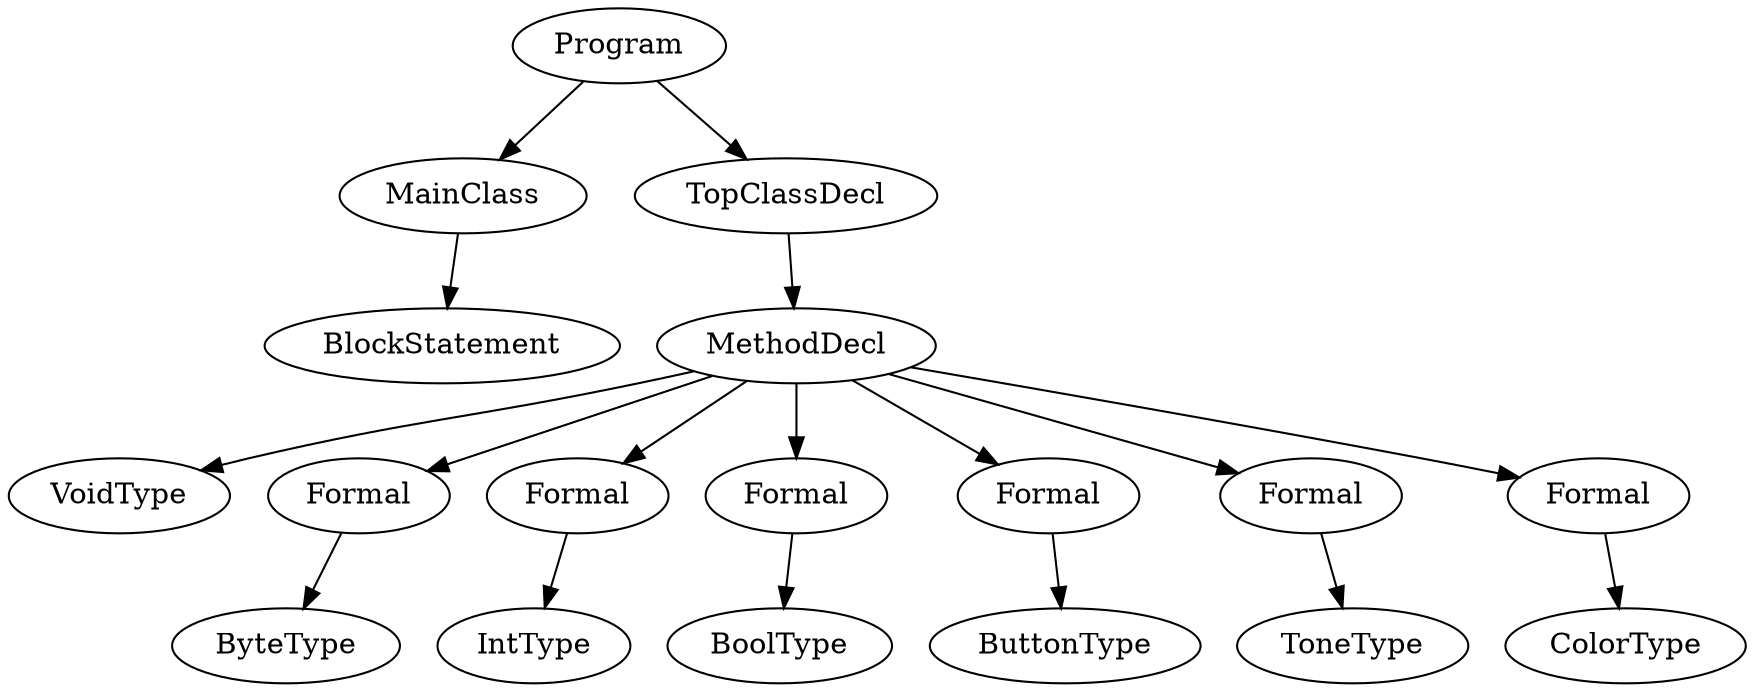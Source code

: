 digraph ASTGraph {
0 [ label="Program" ];
1 [ label="MainClass" ];
0 -> 1
2 [ label="BlockStatement" ];
1 -> 2
3 [ label="TopClassDecl" ];
0 -> 3
4 [ label="MethodDecl" ];
3 -> 4
5 [ label="VoidType" ];
4 -> 5
6 [ label="Formal" ];
4 -> 6
7 [ label="ByteType" ];
6 -> 7
8 [ label="Formal" ];
4 -> 8
9 [ label="IntType" ];
8 -> 9
10 [ label="Formal" ];
4 -> 10
11 [ label="BoolType" ];
10 -> 11
12 [ label="Formal" ];
4 -> 12
13 [ label="ButtonType" ];
12 -> 13
14 [ label="Formal" ];
4 -> 14
15 [ label="ToneType" ];
14 -> 15
16 [ label="Formal" ];
4 -> 16
17 [ label="ColorType" ];
16 -> 17
}
